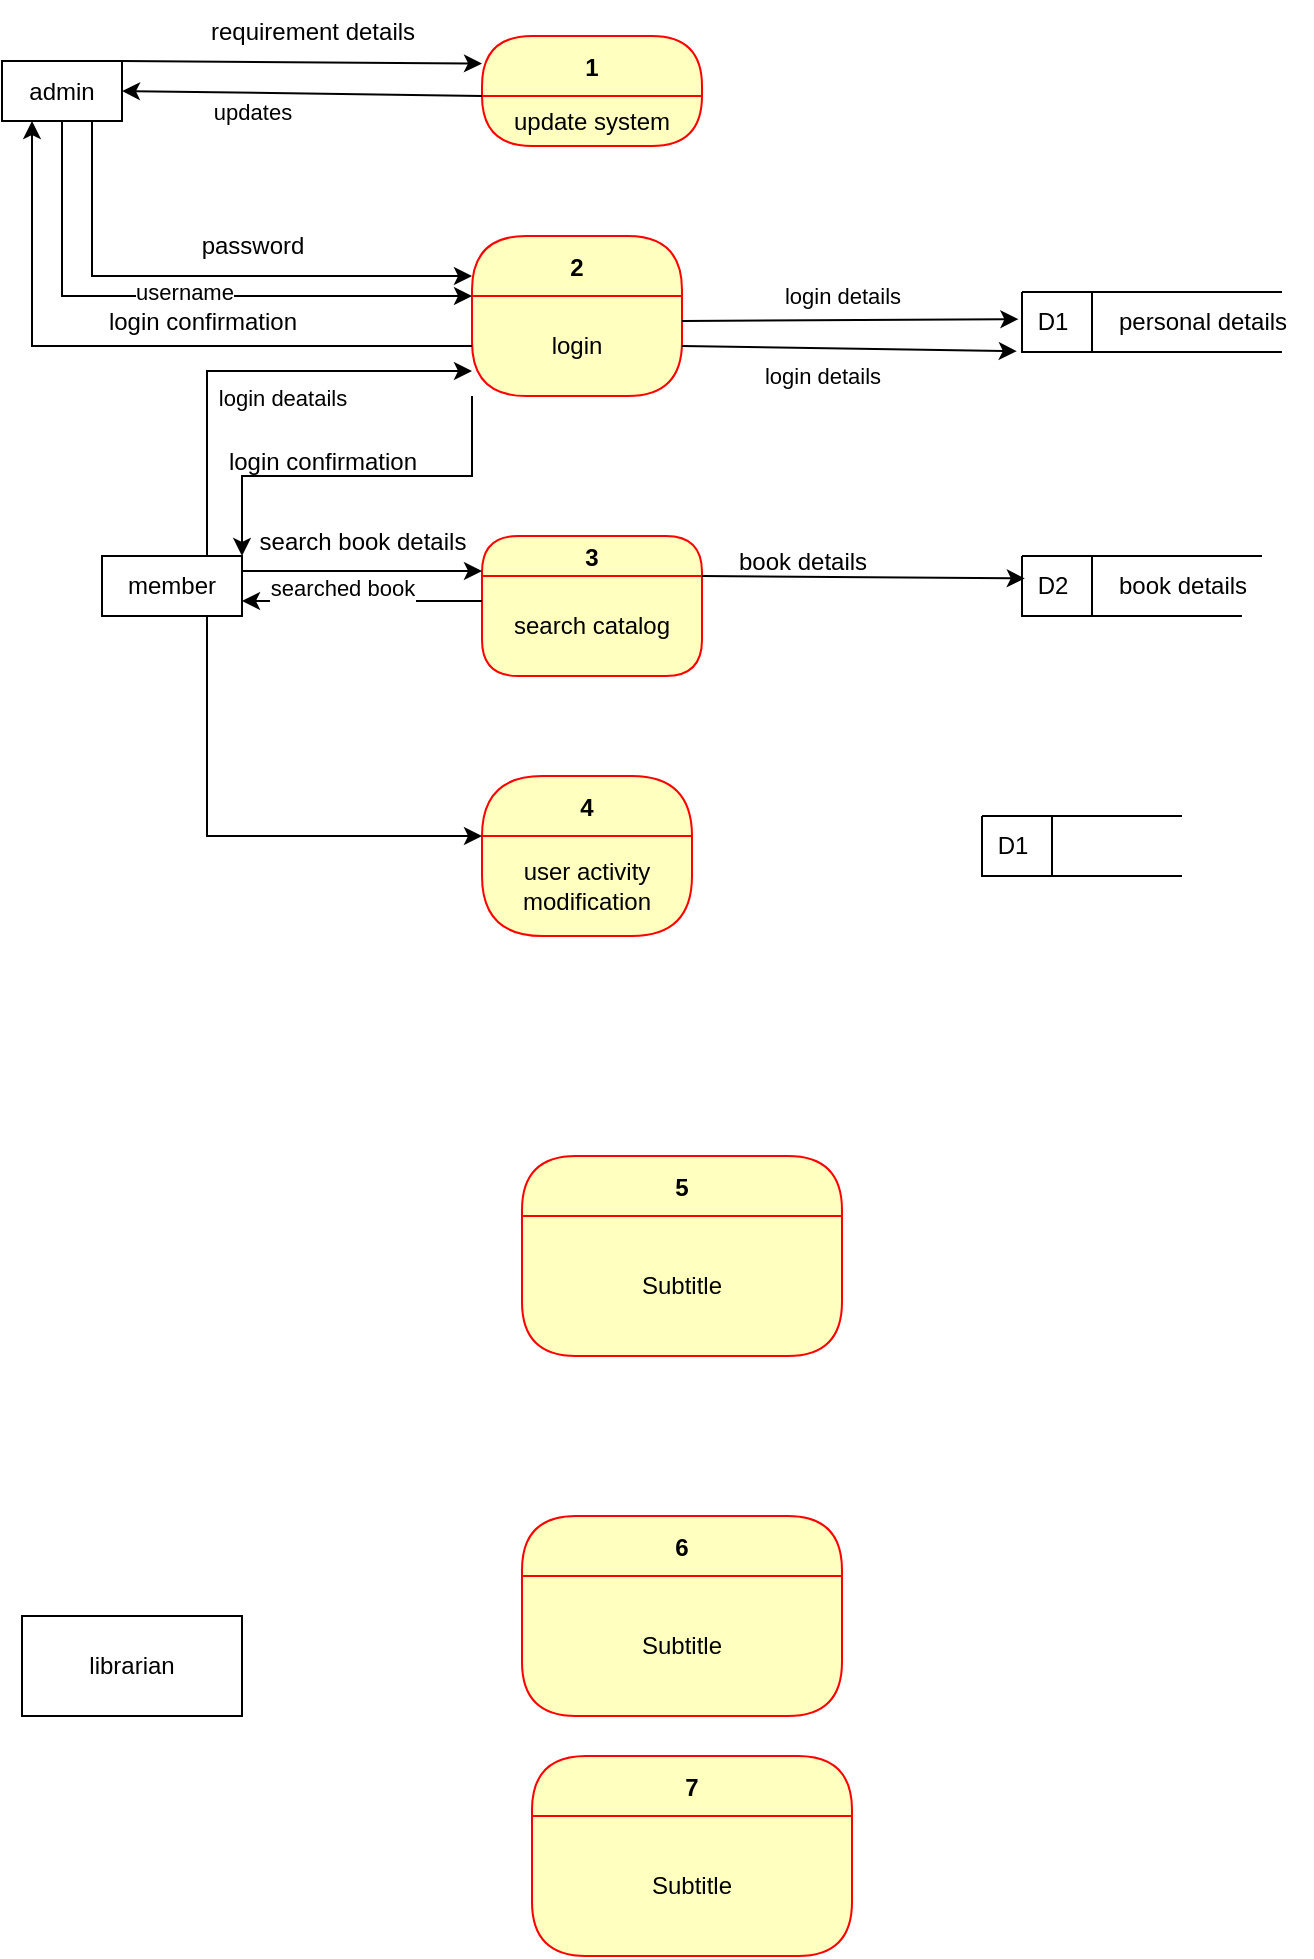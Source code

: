 <mxfile version="23.1.7" type="github">
  <diagram name="Page-1" id="X4xbFDu49ytsVkmAACUm">
    <mxGraphModel dx="1196" dy="535" grid="1" gridSize="10" guides="1" tooltips="1" connect="1" arrows="1" fold="1" page="1" pageScale="1" pageWidth="850" pageHeight="1100" math="0" shadow="0">
      <root>
        <mxCell id="0" />
        <mxCell id="1" parent="0" />
        <mxCell id="rzQ5xSsVj5YRq-RZWF3s-1" value="2" style="swimlane;fontStyle=1;align=center;verticalAlign=middle;childLayout=stackLayout;horizontal=1;startSize=30;horizontalStack=0;resizeParent=0;resizeLast=1;container=0;fontColor=#000000;collapsible=0;rounded=1;arcSize=30;strokeColor=#ff0000;fillColor=#ffffc0;swimlaneFillColor=#ffffc0;dropTarget=0;" vertex="1" parent="1">
          <mxGeometry x="315" y="210" width="105" height="80" as="geometry" />
        </mxCell>
        <mxCell id="rzQ5xSsVj5YRq-RZWF3s-2" value="login" style="text;html=1;strokeColor=none;fillColor=none;align=center;verticalAlign=middle;spacingLeft=4;spacingRight=4;whiteSpace=wrap;overflow=hidden;rotatable=0;fontColor=#000000;" vertex="1" parent="rzQ5xSsVj5YRq-RZWF3s-1">
          <mxGeometry y="30" width="105" height="50" as="geometry" />
        </mxCell>
        <mxCell id="rzQ5xSsVj5YRq-RZWF3s-4" value="7" style="swimlane;fontStyle=1;align=center;verticalAlign=middle;childLayout=stackLayout;horizontal=1;startSize=30;horizontalStack=0;resizeParent=0;resizeLast=1;container=0;fontColor=#000000;collapsible=0;rounded=1;arcSize=30;strokeColor=#ff0000;fillColor=#ffffc0;swimlaneFillColor=#ffffc0;dropTarget=0;" vertex="1" parent="1">
          <mxGeometry x="345" y="970" width="160" height="100" as="geometry" />
        </mxCell>
        <mxCell id="rzQ5xSsVj5YRq-RZWF3s-5" value="Subtitle" style="text;html=1;strokeColor=none;fillColor=none;align=center;verticalAlign=middle;spacingLeft=4;spacingRight=4;whiteSpace=wrap;overflow=hidden;rotatable=0;fontColor=#000000;" vertex="1" parent="rzQ5xSsVj5YRq-RZWF3s-4">
          <mxGeometry y="30" width="160" height="70" as="geometry" />
        </mxCell>
        <mxCell id="rzQ5xSsVj5YRq-RZWF3s-6" value="3" style="swimlane;fontStyle=1;align=center;verticalAlign=middle;childLayout=stackLayout;horizontal=1;startSize=20;horizontalStack=0;resizeParent=0;resizeLast=1;container=0;fontColor=#000000;collapsible=0;rounded=1;arcSize=30;strokeColor=#ff0000;fillColor=#ffffc0;swimlaneFillColor=#ffffc0;dropTarget=0;" vertex="1" parent="1">
          <mxGeometry x="320" y="360" width="110" height="70" as="geometry" />
        </mxCell>
        <mxCell id="rzQ5xSsVj5YRq-RZWF3s-7" value="search catalog" style="text;html=1;strokeColor=none;fillColor=none;align=center;verticalAlign=middle;spacingLeft=4;spacingRight=4;whiteSpace=wrap;overflow=hidden;rotatable=0;fontColor=#000000;" vertex="1" parent="rzQ5xSsVj5YRq-RZWF3s-6">
          <mxGeometry y="20" width="110" height="50" as="geometry" />
        </mxCell>
        <mxCell id="rzQ5xSsVj5YRq-RZWF3s-8" value="1" style="swimlane;fontStyle=1;align=center;verticalAlign=middle;childLayout=stackLayout;horizontal=1;startSize=30;horizontalStack=0;resizeParent=0;resizeLast=1;container=0;fontColor=#000000;collapsible=0;rounded=1;arcSize=30;strokeColor=#ff0000;fillColor=#ffffc0;swimlaneFillColor=#ffffc0;dropTarget=0;" vertex="1" parent="1">
          <mxGeometry x="320" y="110" width="110" height="55" as="geometry" />
        </mxCell>
        <mxCell id="rzQ5xSsVj5YRq-RZWF3s-9" value="update system" style="text;html=1;strokeColor=none;fillColor=none;align=center;verticalAlign=middle;spacingLeft=4;spacingRight=4;whiteSpace=wrap;overflow=hidden;rotatable=0;fontColor=#000000;" vertex="1" parent="rzQ5xSsVj5YRq-RZWF3s-8">
          <mxGeometry y="30" width="110" height="25" as="geometry" />
        </mxCell>
        <mxCell id="rzQ5xSsVj5YRq-RZWF3s-10" value="5" style="swimlane;fontStyle=1;align=center;verticalAlign=middle;childLayout=stackLayout;horizontal=1;startSize=30;horizontalStack=0;resizeParent=0;resizeLast=1;container=0;fontColor=#000000;collapsible=0;rounded=1;arcSize=30;strokeColor=#ff0000;fillColor=#ffffc0;swimlaneFillColor=#ffffc0;dropTarget=0;" vertex="1" parent="1">
          <mxGeometry x="340" y="670" width="160" height="100" as="geometry" />
        </mxCell>
        <mxCell id="rzQ5xSsVj5YRq-RZWF3s-11" value="Subtitle" style="text;html=1;strokeColor=none;fillColor=none;align=center;verticalAlign=middle;spacingLeft=4;spacingRight=4;whiteSpace=wrap;overflow=hidden;rotatable=0;fontColor=#000000;" vertex="1" parent="rzQ5xSsVj5YRq-RZWF3s-10">
          <mxGeometry y="30" width="160" height="70" as="geometry" />
        </mxCell>
        <mxCell id="rzQ5xSsVj5YRq-RZWF3s-12" value="6" style="swimlane;fontStyle=1;align=center;verticalAlign=middle;childLayout=stackLayout;horizontal=1;startSize=30;horizontalStack=0;resizeParent=0;resizeLast=1;container=0;fontColor=#000000;collapsible=0;rounded=1;arcSize=30;strokeColor=#ff0000;fillColor=#ffffc0;swimlaneFillColor=#ffffc0;dropTarget=0;" vertex="1" parent="1">
          <mxGeometry x="340" y="850" width="160" height="100" as="geometry" />
        </mxCell>
        <mxCell id="rzQ5xSsVj5YRq-RZWF3s-13" value="Subtitle" style="text;html=1;strokeColor=none;fillColor=none;align=center;verticalAlign=middle;spacingLeft=4;spacingRight=4;whiteSpace=wrap;overflow=hidden;rotatable=0;fontColor=#000000;" vertex="1" parent="rzQ5xSsVj5YRq-RZWF3s-12">
          <mxGeometry y="30" width="160" height="70" as="geometry" />
        </mxCell>
        <mxCell id="rzQ5xSsVj5YRq-RZWF3s-14" value="4" style="swimlane;fontStyle=1;align=center;verticalAlign=middle;childLayout=stackLayout;horizontal=1;startSize=30;horizontalStack=0;resizeParent=0;resizeLast=1;container=0;fontColor=#000000;collapsible=0;rounded=1;arcSize=39;strokeColor=#ff0000;fillColor=#ffffc0;swimlaneFillColor=#ffffc0;dropTarget=0;" vertex="1" parent="1">
          <mxGeometry x="320" y="480" width="105" height="80" as="geometry" />
        </mxCell>
        <mxCell id="rzQ5xSsVj5YRq-RZWF3s-15" value="user activity modification" style="text;html=1;strokeColor=none;fillColor=none;align=center;verticalAlign=middle;spacingLeft=4;spacingRight=4;whiteSpace=wrap;overflow=hidden;rotatable=0;fontColor=#000000;" vertex="1" parent="rzQ5xSsVj5YRq-RZWF3s-14">
          <mxGeometry y="30" width="105" height="50" as="geometry" />
        </mxCell>
        <mxCell id="rzQ5xSsVj5YRq-RZWF3s-16" value="member" style="html=1;whiteSpace=wrap;" vertex="1" parent="1">
          <mxGeometry x="130" y="370" width="70" height="30" as="geometry" />
        </mxCell>
        <mxCell id="rzQ5xSsVj5YRq-RZWF3s-17" value="admin" style="html=1;whiteSpace=wrap;" vertex="1" parent="1">
          <mxGeometry x="80" y="122.5" width="60" height="30" as="geometry" />
        </mxCell>
        <mxCell id="rzQ5xSsVj5YRq-RZWF3s-19" value="librarian" style="html=1;whiteSpace=wrap;" vertex="1" parent="1">
          <mxGeometry x="90" y="900" width="110" height="50" as="geometry" />
        </mxCell>
        <mxCell id="rzQ5xSsVj5YRq-RZWF3s-26" value="" style="endArrow=classic;html=1;rounded=0;exitX=1;exitY=0;exitDx=0;exitDy=0;entryX=0;entryY=0.25;entryDx=0;entryDy=0;" edge="1" parent="1" source="rzQ5xSsVj5YRq-RZWF3s-17" target="rzQ5xSsVj5YRq-RZWF3s-8">
          <mxGeometry width="50" height="50" relative="1" as="geometry">
            <mxPoint x="240" y="240" as="sourcePoint" />
            <mxPoint x="290" y="190" as="targetPoint" />
          </mxGeometry>
        </mxCell>
        <mxCell id="rzQ5xSsVj5YRq-RZWF3s-27" value="password" style="text;html=1;align=center;verticalAlign=middle;resizable=0;points=[];autosize=1;strokeColor=none;fillColor=none;" vertex="1" parent="1">
          <mxGeometry x="170" y="200" width="70" height="30" as="geometry" />
        </mxCell>
        <mxCell id="rzQ5xSsVj5YRq-RZWF3s-28" value="" style="endArrow=classic;html=1;rounded=0;exitX=0;exitY=0;exitDx=0;exitDy=0;entryX=1;entryY=0.5;entryDx=0;entryDy=0;" edge="1" parent="1" source="rzQ5xSsVj5YRq-RZWF3s-9" target="rzQ5xSsVj5YRq-RZWF3s-17">
          <mxGeometry width="50" height="50" relative="1" as="geometry">
            <mxPoint x="180" y="220" as="sourcePoint" />
            <mxPoint x="230" y="170" as="targetPoint" />
          </mxGeometry>
        </mxCell>
        <mxCell id="rzQ5xSsVj5YRq-RZWF3s-29" value="updates" style="edgeLabel;html=1;align=center;verticalAlign=middle;resizable=0;points=[];" vertex="1" connectable="0" parent="rzQ5xSsVj5YRq-RZWF3s-28">
          <mxGeometry x="0.277" y="-6" relative="1" as="geometry">
            <mxPoint y="15" as="offset" />
          </mxGeometry>
        </mxCell>
        <mxCell id="rzQ5xSsVj5YRq-RZWF3s-35" value="" style="swimlane;startSize=0;" vertex="1" parent="1">
          <mxGeometry x="590" y="238" width="35" height="30" as="geometry" />
        </mxCell>
        <mxCell id="rzQ5xSsVj5YRq-RZWF3s-36" value="D1" style="text;html=1;align=center;verticalAlign=middle;resizable=0;points=[];autosize=1;strokeColor=none;fillColor=none;" vertex="1" parent="rzQ5xSsVj5YRq-RZWF3s-35">
          <mxGeometry x="-5" width="40" height="30" as="geometry" />
        </mxCell>
        <mxCell id="rzQ5xSsVj5YRq-RZWF3s-38" value="" style="endArrow=none;html=1;rounded=0;exitX=1;exitY=1;exitDx=0;exitDy=0;" edge="1" parent="1" source="rzQ5xSsVj5YRq-RZWF3s-35">
          <mxGeometry width="50" height="50" relative="1" as="geometry">
            <mxPoint x="640" y="308" as="sourcePoint" />
            <mxPoint x="720" y="268" as="targetPoint" />
          </mxGeometry>
        </mxCell>
        <mxCell id="rzQ5xSsVj5YRq-RZWF3s-39" value="" style="swimlane;startSize=0;" vertex="1" parent="1">
          <mxGeometry x="590" y="370" width="35" height="30" as="geometry" />
        </mxCell>
        <mxCell id="rzQ5xSsVj5YRq-RZWF3s-40" value="D2" style="text;html=1;align=center;verticalAlign=middle;resizable=0;points=[];autosize=1;strokeColor=none;fillColor=none;" vertex="1" parent="rzQ5xSsVj5YRq-RZWF3s-39">
          <mxGeometry x="-5" width="40" height="30" as="geometry" />
        </mxCell>
        <mxCell id="rzQ5xSsVj5YRq-RZWF3s-43" value="" style="swimlane;startSize=0;" vertex="1" parent="1">
          <mxGeometry x="570" y="500" width="35" height="30" as="geometry" />
        </mxCell>
        <mxCell id="rzQ5xSsVj5YRq-RZWF3s-44" value="D1" style="text;html=1;align=center;verticalAlign=middle;resizable=0;points=[];autosize=1;strokeColor=none;fillColor=none;" vertex="1" parent="rzQ5xSsVj5YRq-RZWF3s-43">
          <mxGeometry x="-5" width="40" height="30" as="geometry" />
        </mxCell>
        <mxCell id="rzQ5xSsVj5YRq-RZWF3s-45" value="" style="endArrow=none;html=1;rounded=0;exitX=1;exitY=0;exitDx=0;exitDy=0;" edge="1" parent="1" source="rzQ5xSsVj5YRq-RZWF3s-43">
          <mxGeometry width="50" height="50" relative="1" as="geometry">
            <mxPoint x="620" y="520" as="sourcePoint" />
            <mxPoint x="670" y="500" as="targetPoint" />
          </mxGeometry>
        </mxCell>
        <mxCell id="rzQ5xSsVj5YRq-RZWF3s-46" value="" style="endArrow=none;html=1;rounded=0;exitX=1;exitY=1;exitDx=0;exitDy=0;" edge="1" parent="1" source="rzQ5xSsVj5YRq-RZWF3s-43">
          <mxGeometry width="50" height="50" relative="1" as="geometry">
            <mxPoint x="620" y="570" as="sourcePoint" />
            <mxPoint x="670" y="530" as="targetPoint" />
          </mxGeometry>
        </mxCell>
        <mxCell id="rzQ5xSsVj5YRq-RZWF3s-47" value="" style="endArrow=classic;html=1;rounded=0;exitX=1;exitY=0.25;exitDx=0;exitDy=0;entryX=0.08;entryY=0.453;entryDx=0;entryDy=0;entryPerimeter=0;" edge="1" parent="1" source="rzQ5xSsVj5YRq-RZWF3s-2" target="rzQ5xSsVj5YRq-RZWF3s-36">
          <mxGeometry width="50" height="50" relative="1" as="geometry">
            <mxPoint x="480" y="160" as="sourcePoint" />
            <mxPoint x="570.6" y="136.41" as="targetPoint" />
          </mxGeometry>
        </mxCell>
        <mxCell id="rzQ5xSsVj5YRq-RZWF3s-55" value="login details" style="edgeLabel;html=1;align=center;verticalAlign=middle;resizable=0;points=[];" vertex="1" connectable="0" parent="rzQ5xSsVj5YRq-RZWF3s-47">
          <mxGeometry x="-0.089" y="7" relative="1" as="geometry">
            <mxPoint x="3" y="-5" as="offset" />
          </mxGeometry>
        </mxCell>
        <mxCell id="rzQ5xSsVj5YRq-RZWF3s-51" value="" style="endArrow=classic;html=1;rounded=0;exitX=0.75;exitY=1;exitDx=0;exitDy=0;entryX=0;entryY=0.25;entryDx=0;entryDy=0;edgeStyle=orthogonalEdgeStyle;" edge="1" parent="1" source="rzQ5xSsVj5YRq-RZWF3s-17" target="rzQ5xSsVj5YRq-RZWF3s-1">
          <mxGeometry width="50" height="50" relative="1" as="geometry">
            <mxPoint x="140" y="260" as="sourcePoint" />
            <mxPoint x="190" y="210" as="targetPoint" />
            <Array as="points">
              <mxPoint x="125" y="230" />
            </Array>
          </mxGeometry>
        </mxCell>
        <mxCell id="rzQ5xSsVj5YRq-RZWF3s-52" value="requirement details" style="text;html=1;align=center;verticalAlign=middle;resizable=0;points=[];autosize=1;strokeColor=none;fillColor=none;" vertex="1" parent="1">
          <mxGeometry x="170" y="92.5" width="130" height="30" as="geometry" />
        </mxCell>
        <mxCell id="rzQ5xSsVj5YRq-RZWF3s-57" value="" style="endArrow=none;html=1;rounded=0;exitX=1;exitY=0;exitDx=0;exitDy=0;" edge="1" parent="1" source="rzQ5xSsVj5YRq-RZWF3s-35">
          <mxGeometry width="50" height="50" relative="1" as="geometry">
            <mxPoint x="625" y="238" as="sourcePoint" />
            <mxPoint x="720" y="238" as="targetPoint" />
            <Array as="points" />
          </mxGeometry>
        </mxCell>
        <mxCell id="rzQ5xSsVj5YRq-RZWF3s-56" value="personal details" style="text;html=1;align=center;verticalAlign=middle;resizable=0;points=[];autosize=1;strokeColor=none;fillColor=none;" vertex="1" parent="1">
          <mxGeometry x="625" y="238" width="110" height="30" as="geometry" />
        </mxCell>
        <mxCell id="rzQ5xSsVj5YRq-RZWF3s-58" value="" style="endArrow=classic;html=1;rounded=0;exitX=0.5;exitY=1;exitDx=0;exitDy=0;entryX=0;entryY=0;entryDx=0;entryDy=0;edgeStyle=orthogonalEdgeStyle;" edge="1" parent="1" source="rzQ5xSsVj5YRq-RZWF3s-17" target="rzQ5xSsVj5YRq-RZWF3s-2">
          <mxGeometry width="50" height="50" relative="1" as="geometry">
            <mxPoint x="90" y="360" as="sourcePoint" />
            <mxPoint x="140" y="310" as="targetPoint" />
            <Array as="points">
              <mxPoint x="110" y="240" />
            </Array>
          </mxGeometry>
        </mxCell>
        <mxCell id="rzQ5xSsVj5YRq-RZWF3s-59" value="username" style="edgeLabel;html=1;align=center;verticalAlign=middle;resizable=0;points=[];" vertex="1" connectable="0" parent="rzQ5xSsVj5YRq-RZWF3s-58">
          <mxGeometry x="0.122" y="-4" relative="1" as="geometry">
            <mxPoint x="-16" y="-6" as="offset" />
          </mxGeometry>
        </mxCell>
        <mxCell id="rzQ5xSsVj5YRq-RZWF3s-60" value="" style="endArrow=classic;html=1;rounded=0;exitX=0.75;exitY=1;exitDx=0;exitDy=0;entryX=0;entryY=0;entryDx=0;entryDy=0;edgeStyle=orthogonalEdgeStyle;" edge="1" parent="1" source="rzQ5xSsVj5YRq-RZWF3s-16" target="rzQ5xSsVj5YRq-RZWF3s-15">
          <mxGeometry width="50" height="50" relative="1" as="geometry">
            <mxPoint x="195" y="490" as="sourcePoint" />
            <mxPoint x="245" y="440" as="targetPoint" />
            <Array as="points">
              <mxPoint x="183" y="510" />
            </Array>
          </mxGeometry>
        </mxCell>
        <mxCell id="rzQ5xSsVj5YRq-RZWF3s-61" value="" style="endArrow=classic;html=1;rounded=0;exitX=0;exitY=0.5;exitDx=0;exitDy=0;entryX=0.25;entryY=1;entryDx=0;entryDy=0;edgeStyle=orthogonalEdgeStyle;" edge="1" parent="1" source="rzQ5xSsVj5YRq-RZWF3s-2" target="rzQ5xSsVj5YRq-RZWF3s-17">
          <mxGeometry width="50" height="50" relative="1" as="geometry">
            <mxPoint x="120" y="370" as="sourcePoint" />
            <mxPoint x="170" y="320" as="targetPoint" />
          </mxGeometry>
        </mxCell>
        <mxCell id="rzQ5xSsVj5YRq-RZWF3s-62" value="login confirmation" style="text;html=1;align=center;verticalAlign=middle;resizable=0;points=[];autosize=1;strokeColor=none;fillColor=none;" vertex="1" parent="1">
          <mxGeometry x="120" y="238" width="120" height="30" as="geometry" />
        </mxCell>
        <mxCell id="rzQ5xSsVj5YRq-RZWF3s-63" value="" style="endArrow=classic;html=1;rounded=0;exitX=0.75;exitY=0;exitDx=0;exitDy=0;entryX=0;entryY=0.75;entryDx=0;entryDy=0;edgeStyle=orthogonalEdgeStyle;" edge="1" parent="1" source="rzQ5xSsVj5YRq-RZWF3s-16" target="rzQ5xSsVj5YRq-RZWF3s-2">
          <mxGeometry width="50" height="50" relative="1" as="geometry">
            <mxPoint x="140" y="350" as="sourcePoint" />
            <mxPoint x="190" y="300" as="targetPoint" />
          </mxGeometry>
        </mxCell>
        <mxCell id="rzQ5xSsVj5YRq-RZWF3s-64" value="login deatails" style="edgeLabel;html=1;align=center;verticalAlign=middle;resizable=0;points=[];" vertex="1" connectable="0" parent="rzQ5xSsVj5YRq-RZWF3s-63">
          <mxGeometry x="0.129" y="-4" relative="1" as="geometry">
            <mxPoint x="3" y="9" as="offset" />
          </mxGeometry>
        </mxCell>
        <mxCell id="rzQ5xSsVj5YRq-RZWF3s-65" value="" style="endArrow=classic;html=1;rounded=0;exitX=0;exitY=1;exitDx=0;exitDy=0;entryX=1;entryY=0;entryDx=0;entryDy=0;edgeStyle=orthogonalEdgeStyle;" edge="1" parent="1" source="rzQ5xSsVj5YRq-RZWF3s-2" target="rzQ5xSsVj5YRq-RZWF3s-16">
          <mxGeometry width="50" height="50" relative="1" as="geometry">
            <mxPoint x="240" y="370" as="sourcePoint" />
            <mxPoint x="290" y="320" as="targetPoint" />
          </mxGeometry>
        </mxCell>
        <mxCell id="rzQ5xSsVj5YRq-RZWF3s-66" value="login confirmation" style="text;html=1;align=center;verticalAlign=middle;resizable=0;points=[];autosize=1;strokeColor=none;fillColor=none;" vertex="1" parent="1">
          <mxGeometry x="180" y="308" width="120" height="30" as="geometry" />
        </mxCell>
        <mxCell id="rzQ5xSsVj5YRq-RZWF3s-67" style="rounded=0;orthogonalLoop=1;jettySize=auto;html=1;exitX=1;exitY=0.5;exitDx=0;exitDy=0;entryX=0.06;entryY=0.987;entryDx=0;entryDy=0;entryPerimeter=0;" edge="1" parent="1" source="rzQ5xSsVj5YRq-RZWF3s-2" target="rzQ5xSsVj5YRq-RZWF3s-36">
          <mxGeometry relative="1" as="geometry" />
        </mxCell>
        <mxCell id="rzQ5xSsVj5YRq-RZWF3s-68" value="login details" style="edgeLabel;html=1;align=center;verticalAlign=middle;resizable=0;points=[];" vertex="1" connectable="0" parent="rzQ5xSsVj5YRq-RZWF3s-67">
          <mxGeometry x="-0.163" y="-2" relative="1" as="geometry">
            <mxPoint y="12" as="offset" />
          </mxGeometry>
        </mxCell>
        <mxCell id="rzQ5xSsVj5YRq-RZWF3s-69" style="rounded=0;orthogonalLoop=1;jettySize=auto;html=1;exitX=1;exitY=0.25;exitDx=0;exitDy=0;entryX=0;entryY=0.25;entryDx=0;entryDy=0;" edge="1" parent="1" source="rzQ5xSsVj5YRq-RZWF3s-16" target="rzQ5xSsVj5YRq-RZWF3s-6">
          <mxGeometry relative="1" as="geometry" />
        </mxCell>
        <mxCell id="rzQ5xSsVj5YRq-RZWF3s-70" value="search book details" style="text;html=1;align=center;verticalAlign=middle;resizable=0;points=[];autosize=1;strokeColor=none;fillColor=none;" vertex="1" parent="1">
          <mxGeometry x="195" y="348" width="130" height="30" as="geometry" />
        </mxCell>
        <mxCell id="rzQ5xSsVj5YRq-RZWF3s-76" value="" style="endArrow=none;html=1;rounded=0;" edge="1" parent="1">
          <mxGeometry width="50" height="50" relative="1" as="geometry">
            <mxPoint x="620" y="400" as="sourcePoint" />
            <mxPoint x="700" y="400" as="targetPoint" />
          </mxGeometry>
        </mxCell>
        <mxCell id="rzQ5xSsVj5YRq-RZWF3s-78" value="" style="endArrow=none;html=1;rounded=0;exitX=1;exitY=0;exitDx=0;exitDy=0;" edge="1" parent="1" source="rzQ5xSsVj5YRq-RZWF3s-39">
          <mxGeometry width="50" height="50" relative="1" as="geometry">
            <mxPoint x="625" y="370" as="sourcePoint" />
            <mxPoint x="710" y="370" as="targetPoint" />
          </mxGeometry>
        </mxCell>
        <mxCell id="rzQ5xSsVj5YRq-RZWF3s-71" value="book details" style="text;html=1;align=center;verticalAlign=middle;resizable=0;points=[];autosize=1;strokeColor=none;fillColor=none;" vertex="1" parent="1">
          <mxGeometry x="625" y="370" width="90" height="30" as="geometry" />
        </mxCell>
        <mxCell id="rzQ5xSsVj5YRq-RZWF3s-79" style="rounded=0;orthogonalLoop=1;jettySize=auto;html=1;exitX=1;exitY=0;exitDx=0;exitDy=0;entryX=0.16;entryY=0.373;entryDx=0;entryDy=0;entryPerimeter=0;" edge="1" parent="1" source="rzQ5xSsVj5YRq-RZWF3s-7" target="rzQ5xSsVj5YRq-RZWF3s-40">
          <mxGeometry relative="1" as="geometry" />
        </mxCell>
        <mxCell id="rzQ5xSsVj5YRq-RZWF3s-80" value="book details" style="text;html=1;align=center;verticalAlign=middle;resizable=0;points=[];autosize=1;strokeColor=none;fillColor=none;" vertex="1" parent="1">
          <mxGeometry x="435" y="358" width="90" height="30" as="geometry" />
        </mxCell>
        <mxCell id="rzQ5xSsVj5YRq-RZWF3s-81" style="edgeStyle=orthogonalEdgeStyle;rounded=0;orthogonalLoop=1;jettySize=auto;html=1;exitX=0;exitY=0.25;exitDx=0;exitDy=0;entryX=1;entryY=0.75;entryDx=0;entryDy=0;" edge="1" parent="1" source="rzQ5xSsVj5YRq-RZWF3s-7" target="rzQ5xSsVj5YRq-RZWF3s-16">
          <mxGeometry relative="1" as="geometry" />
        </mxCell>
        <mxCell id="rzQ5xSsVj5YRq-RZWF3s-82" value="searched book" style="edgeLabel;html=1;align=center;verticalAlign=middle;resizable=0;points=[];" vertex="1" connectable="0" parent="rzQ5xSsVj5YRq-RZWF3s-81">
          <mxGeometry x="0.367" y="-5" relative="1" as="geometry">
            <mxPoint x="12" y="-2" as="offset" />
          </mxGeometry>
        </mxCell>
      </root>
    </mxGraphModel>
  </diagram>
</mxfile>
